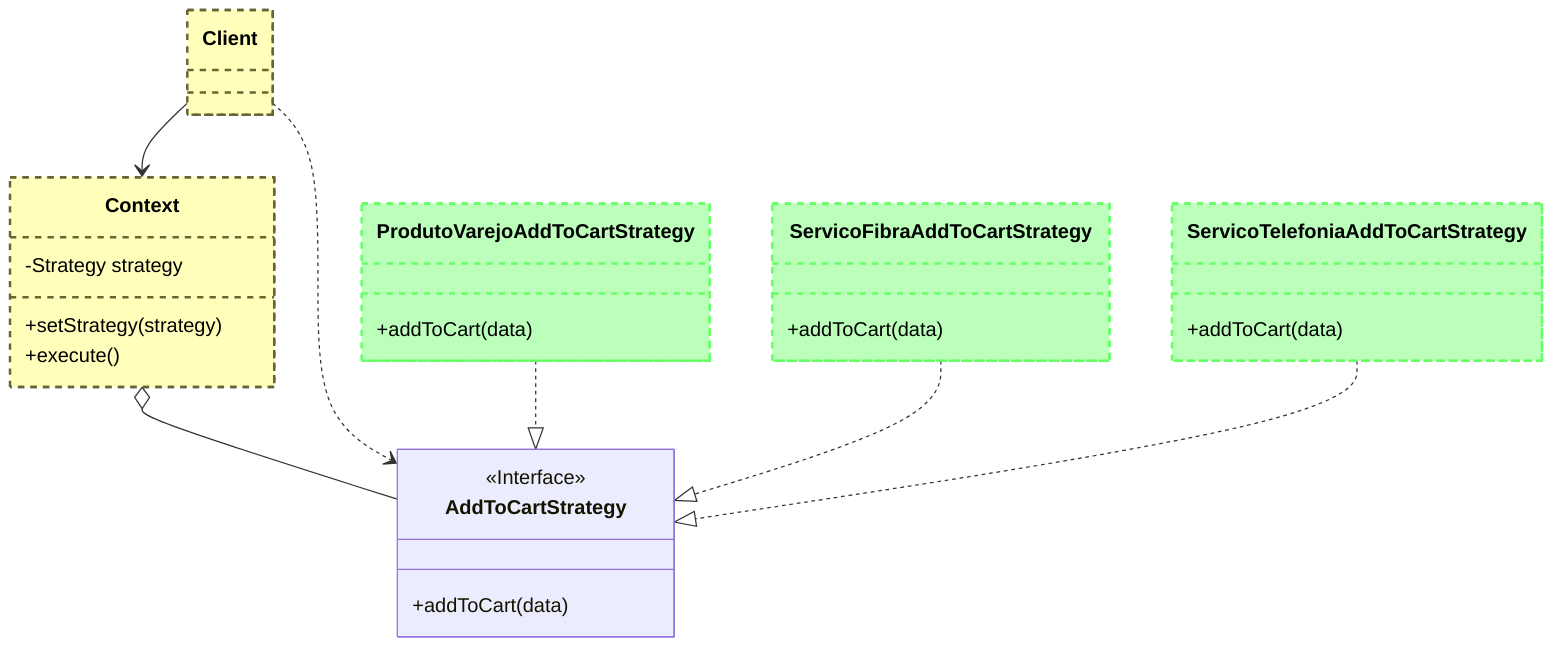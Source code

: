 classDiagram
    class Context {
        -Strategy strategy
        +setStrategy(strategy)
        +execute()
    }

    class AddToCartStrategy {
        <<Interface>>
        +addToCart(data)
    }

    class ProdutoVarejoAddToCartStrategy {
        +addToCart(data)
    }
    class ServicoFibraAddToCartStrategy {
        +addToCart(data)
    }
    class ServicoTelefoniaAddToCartStrategy {
        +addToCart(data)
    }
    class Client {
    }

    Context o-- AddToCartStrategy
    Client ..>	AddToCartStrategy
    Client -->	Context
    ProdutoVarejoAddToCartStrategy ..|> AddToCartStrategy
    ServicoFibraAddToCartStrategy ..|> AddToCartStrategy
    ServicoTelefoniaAddToCartStrategy ..|> AddToCartStrategy


    style ConcreteStrategy fill:#bfb,stroke:#6f6,stroke-width:2px,color:#000,stroke-dasharray: 5 5
    style Strategy fill:#9ff,stroke:#369,stroke-width:2px,color:#000,stroke-dasharray: 5 5
    style Context fill:#ffb,stroke:#663,stroke-width:2px,color:#000,stroke-dasharray: 5 5
    style Client fill:#ffb,stroke:#663,stroke-width:2px,color:#000,stroke-dasharray: 5 5
    style ProdutoVarejoAddToCartStrategy fill:#bfb,stroke:#6f6,stroke-width:2px,color:#000,stroke-dasharray: 5 5
    style ServicoFibraAddToCartStrategy fill:#bfb,stroke:#6f6,stroke-width:2px,color:#000,stroke-dasharray: 5 5
    style ServicoTelefoniaAddToCartStrategy fill:#bfb,stroke:#6f6,stroke-width:2px,color:#000,stroke-dasharray: 5 5